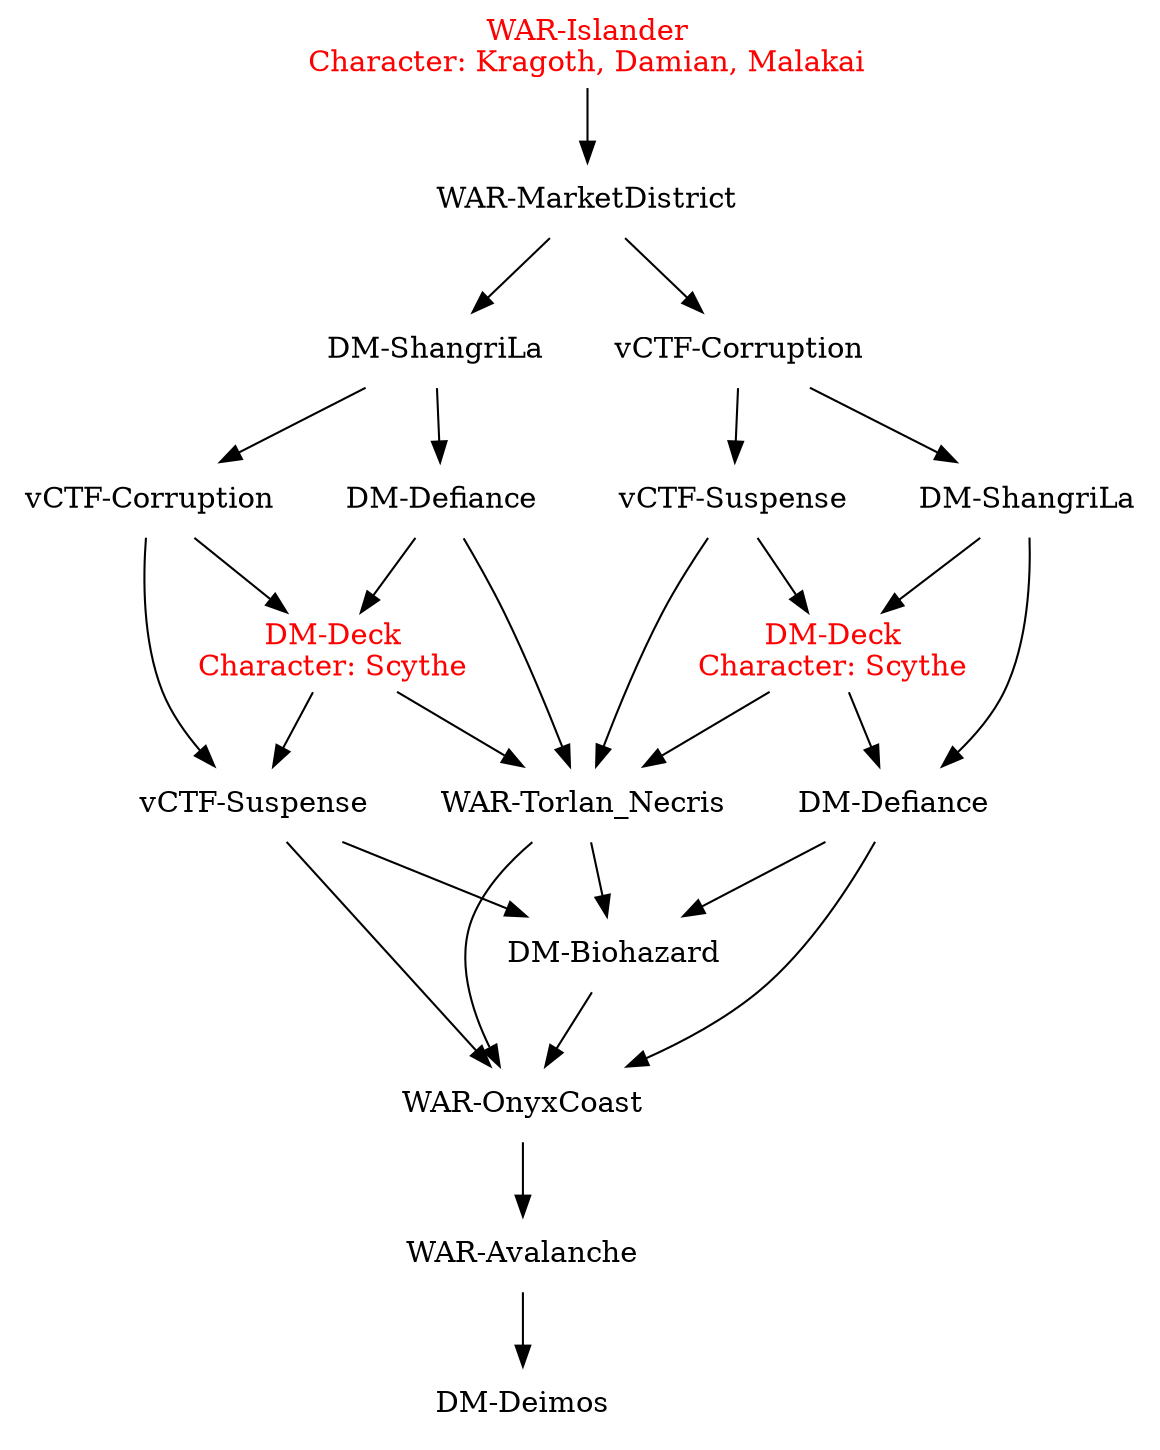 digraph act4 {
    node [shape=none]

    islander [label="WAR-Islander\nCharacter: Kragoth, Damian, Malakai", fontcolor="red"]
    islander -> marketDistrict

    marketDistrict [label="WAR-MarketDistrict"]
    marketDistrict -> {route41 route42}
    
    route41 [label="DM-ShangriLa"]
    route41 -> {route411 route412}
    
    route411 [label="vCTF-Corruption"]
    route411 -> {deckToTorlanSuspence tailSuspense}
    
    deckToTorlanSuspence [label="DM-Deck\nCharacter: Scythe", fontcolor="red"]
    deckToTorlanSuspence -> {tailTorlanNecris tailSuspense}

    deckToDefianceTorlan [label="DM-Deck\nCharacter: Scythe", fontcolor="red"]
    deckToDefianceTorlan -> {tailDefiance tailTorlanNecris}
    
    tailTorlanNecris [label="WAR-Torlan_Necris"]
    tailTorlanNecris -> {onyxcoast biohazard}
    
    tailSuspense [label="vCTF-Suspense"]
    tailSuspense -> {onyxcoast biohazard}
    
    tailDefiance [label="DM-Defiance"]
    tailDefiance -> {onyxcoast biohazard}
    
    route412 [label="DM-Defiance"]
    route412 -> {deckToTorlanSuspence tailTorlanNecris}
    
    route42 [label="vCTF-Corruption"]
    route42 -> {route421 route422}
    
    route421 [label="vCTF-Suspense"]
    route421 -> {tailTorlanNecris deckToDefianceTorlan}
    
    route422 [label="DM-ShangriLa"]
    route422 -> {tailDefiance deckToDefianceTorlan}
    
    biohazard [label="DM-Biohazard"]
    biohazard -> onyxcoast
    
    onyxcoast [label="WAR-OnyxCoast"]
    onyxcoast -> avalanche
    
    avalanche [label="WAR-Avalanche"]
    avalanche -> deimos
    
    deimos [label="DM-Deimos"]
}